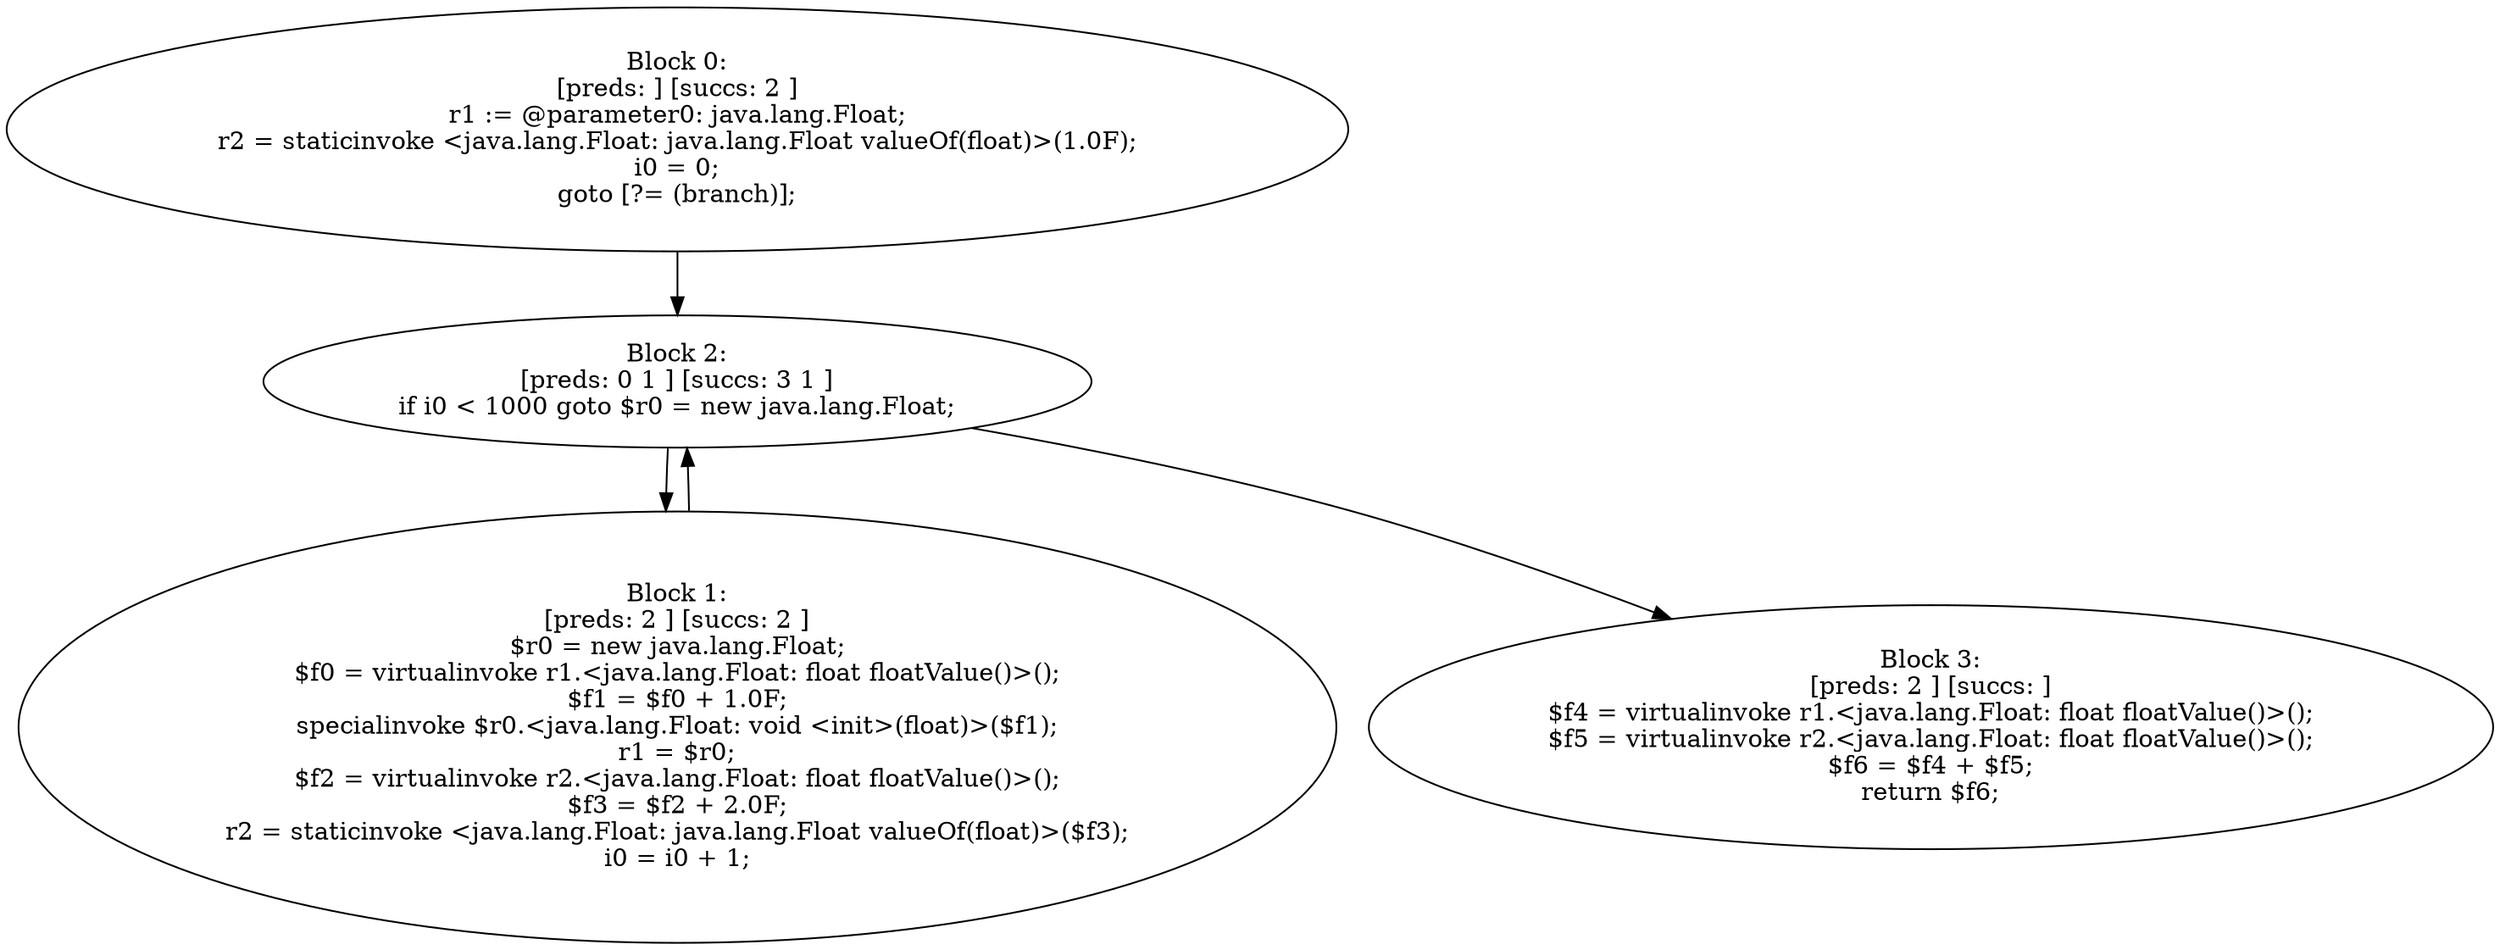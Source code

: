 digraph "unitGraph" {
    "Block 0:
[preds: ] [succs: 2 ]
r1 := @parameter0: java.lang.Float;
r2 = staticinvoke <java.lang.Float: java.lang.Float valueOf(float)>(1.0F);
i0 = 0;
goto [?= (branch)];
"
    "Block 1:
[preds: 2 ] [succs: 2 ]
$r0 = new java.lang.Float;
$f0 = virtualinvoke r1.<java.lang.Float: float floatValue()>();
$f1 = $f0 + 1.0F;
specialinvoke $r0.<java.lang.Float: void <init>(float)>($f1);
r1 = $r0;
$f2 = virtualinvoke r2.<java.lang.Float: float floatValue()>();
$f3 = $f2 + 2.0F;
r2 = staticinvoke <java.lang.Float: java.lang.Float valueOf(float)>($f3);
i0 = i0 + 1;
"
    "Block 2:
[preds: 0 1 ] [succs: 3 1 ]
if i0 < 1000 goto $r0 = new java.lang.Float;
"
    "Block 3:
[preds: 2 ] [succs: ]
$f4 = virtualinvoke r1.<java.lang.Float: float floatValue()>();
$f5 = virtualinvoke r2.<java.lang.Float: float floatValue()>();
$f6 = $f4 + $f5;
return $f6;
"
    "Block 0:
[preds: ] [succs: 2 ]
r1 := @parameter0: java.lang.Float;
r2 = staticinvoke <java.lang.Float: java.lang.Float valueOf(float)>(1.0F);
i0 = 0;
goto [?= (branch)];
"->"Block 2:
[preds: 0 1 ] [succs: 3 1 ]
if i0 < 1000 goto $r0 = new java.lang.Float;
";
    "Block 1:
[preds: 2 ] [succs: 2 ]
$r0 = new java.lang.Float;
$f0 = virtualinvoke r1.<java.lang.Float: float floatValue()>();
$f1 = $f0 + 1.0F;
specialinvoke $r0.<java.lang.Float: void <init>(float)>($f1);
r1 = $r0;
$f2 = virtualinvoke r2.<java.lang.Float: float floatValue()>();
$f3 = $f2 + 2.0F;
r2 = staticinvoke <java.lang.Float: java.lang.Float valueOf(float)>($f3);
i0 = i0 + 1;
"->"Block 2:
[preds: 0 1 ] [succs: 3 1 ]
if i0 < 1000 goto $r0 = new java.lang.Float;
";
    "Block 2:
[preds: 0 1 ] [succs: 3 1 ]
if i0 < 1000 goto $r0 = new java.lang.Float;
"->"Block 3:
[preds: 2 ] [succs: ]
$f4 = virtualinvoke r1.<java.lang.Float: float floatValue()>();
$f5 = virtualinvoke r2.<java.lang.Float: float floatValue()>();
$f6 = $f4 + $f5;
return $f6;
";
    "Block 2:
[preds: 0 1 ] [succs: 3 1 ]
if i0 < 1000 goto $r0 = new java.lang.Float;
"->"Block 1:
[preds: 2 ] [succs: 2 ]
$r0 = new java.lang.Float;
$f0 = virtualinvoke r1.<java.lang.Float: float floatValue()>();
$f1 = $f0 + 1.0F;
specialinvoke $r0.<java.lang.Float: void <init>(float)>($f1);
r1 = $r0;
$f2 = virtualinvoke r2.<java.lang.Float: float floatValue()>();
$f3 = $f2 + 2.0F;
r2 = staticinvoke <java.lang.Float: java.lang.Float valueOf(float)>($f3);
i0 = i0 + 1;
";
}
